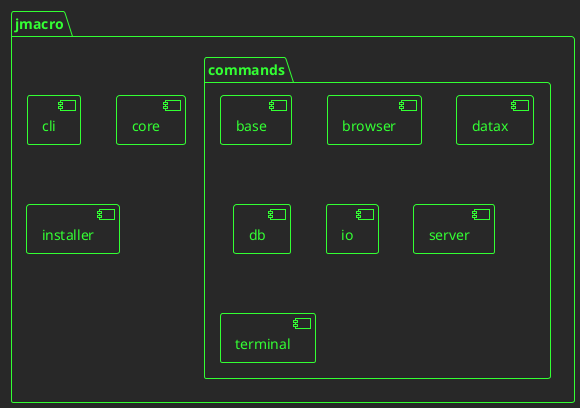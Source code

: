 @startuml
!theme crt-green
package jmacro{
    [cli]
    package commands{
        [base]
        [browser]
        [datax]
        [db]
        [io]
        [server]
        [terminal]
    }
    [core]
    [installer]
}
@enduml
